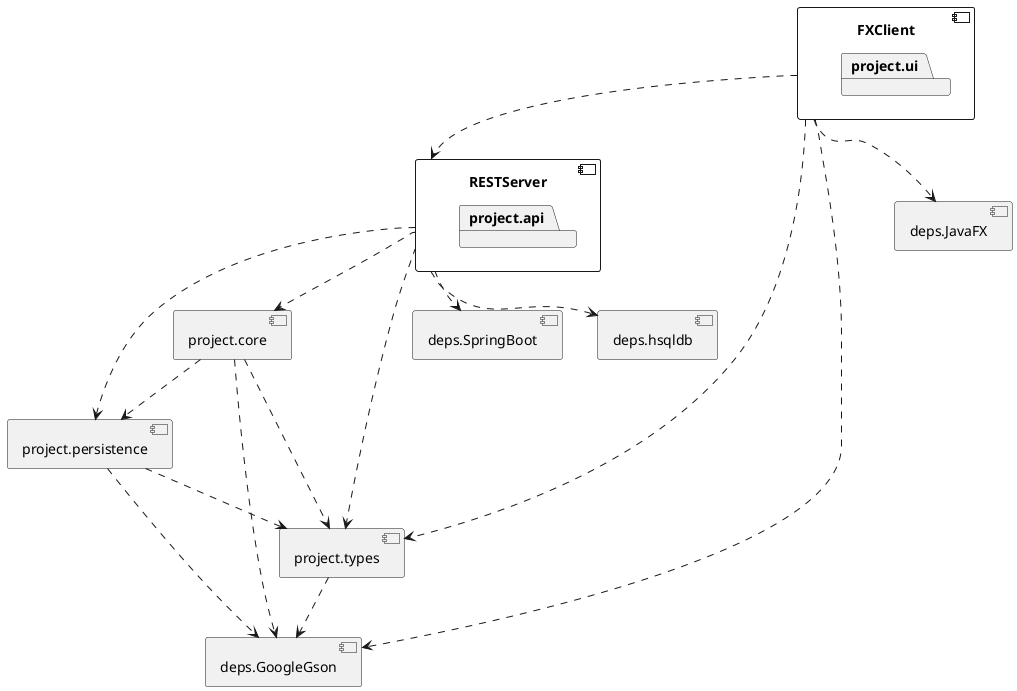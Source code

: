 @startuml

component project.types
component project.core
component project.persistence

component RESTServer {
    package project.api
}


component FXClient {
    package project.ui
}

component deps.SpringBoot
component deps.hsqldb
component deps.GoogleGson
component deps.JavaFX

project.types ..> deps.GoogleGson

project.core ..> project.persistence
project.core ..> project.types
project.core ..> deps.GoogleGson

project.persistence ..> project.types
project.persistence ..> deps.GoogleGson

FXClient ..> project.types
FXClient ..> deps.JavaFX
FXClient ..> RESTServer
FXClient ..> deps.GoogleGson

RESTServer ..> project.core
RESTServer ..> project.persistence
RESTServer ..> project.types
RESTServer ..> deps.SpringBoot
RESTServer ..> deps.hsqldb



@enduml
